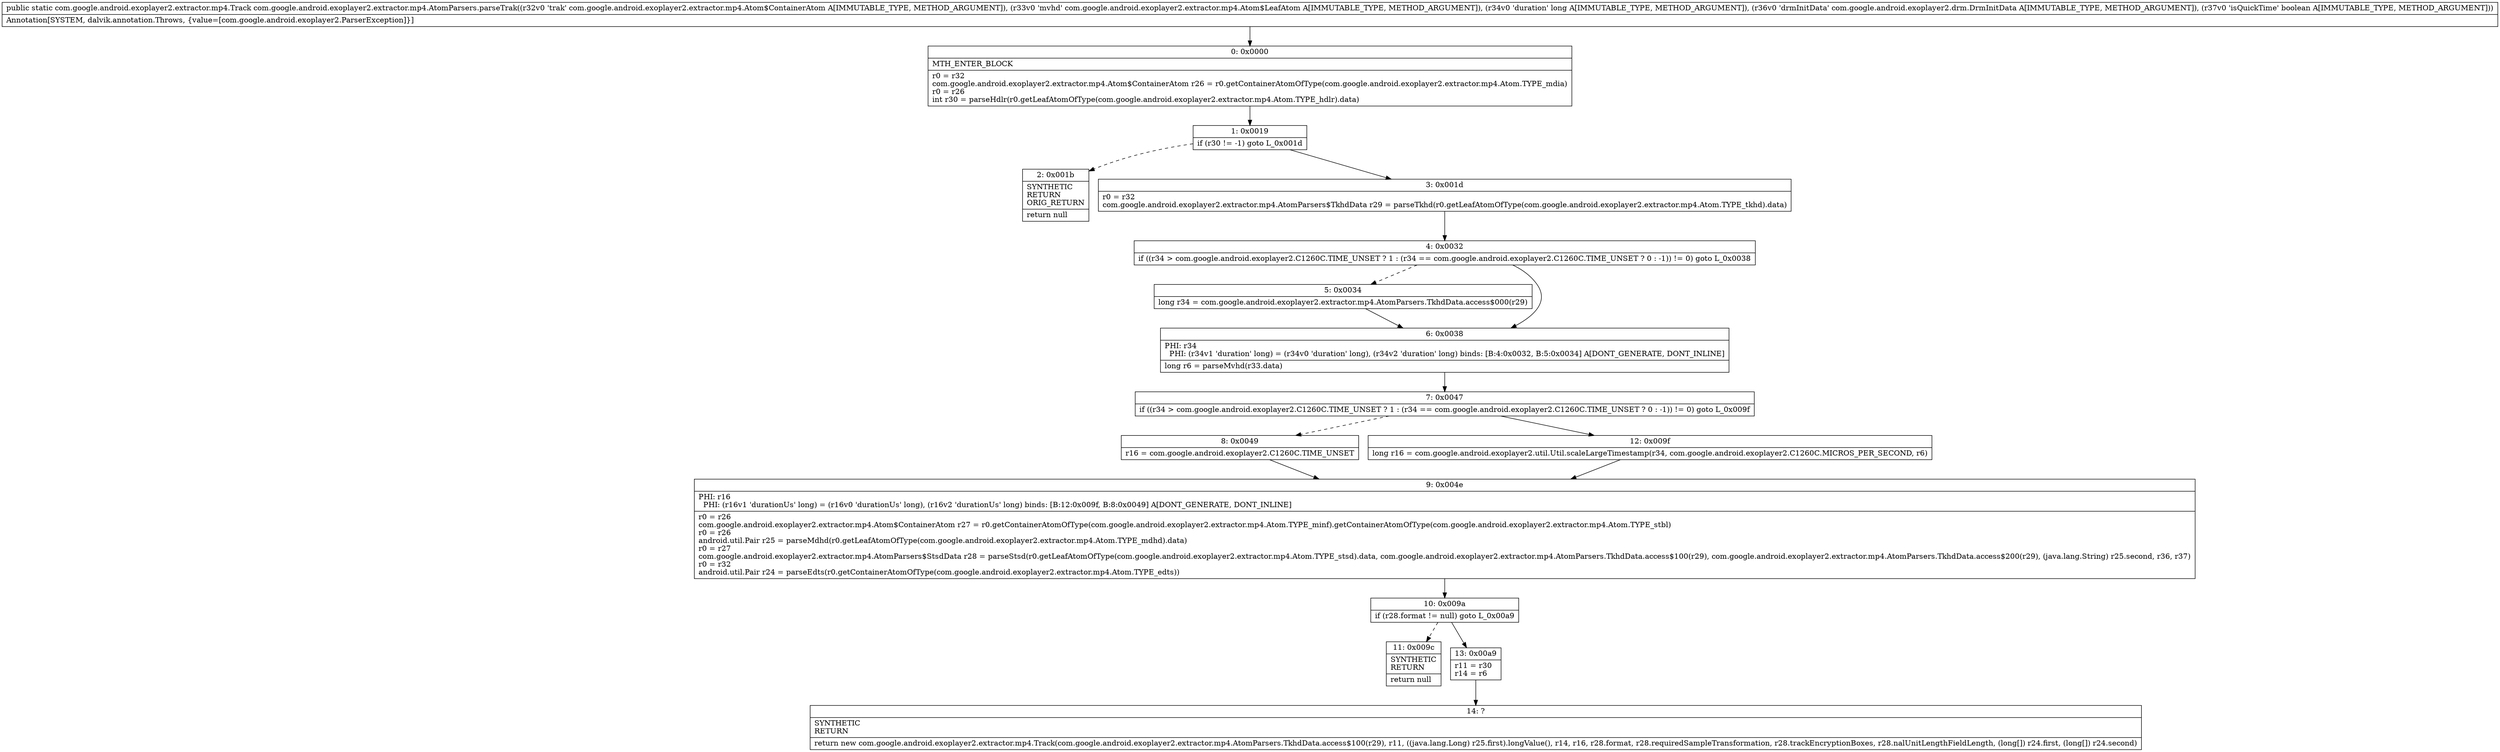 digraph "CFG forcom.google.android.exoplayer2.extractor.mp4.AtomParsers.parseTrak(Lcom\/google\/android\/exoplayer2\/extractor\/mp4\/Atom$ContainerAtom;Lcom\/google\/android\/exoplayer2\/extractor\/mp4\/Atom$LeafAtom;JLcom\/google\/android\/exoplayer2\/drm\/DrmInitData;Z)Lcom\/google\/android\/exoplayer2\/extractor\/mp4\/Track;" {
Node_0 [shape=record,label="{0\:\ 0x0000|MTH_ENTER_BLOCK\l|r0 = r32\lcom.google.android.exoplayer2.extractor.mp4.Atom$ContainerAtom r26 = r0.getContainerAtomOfType(com.google.android.exoplayer2.extractor.mp4.Atom.TYPE_mdia)\lr0 = r26\lint r30 = parseHdlr(r0.getLeafAtomOfType(com.google.android.exoplayer2.extractor.mp4.Atom.TYPE_hdlr).data)\l}"];
Node_1 [shape=record,label="{1\:\ 0x0019|if (r30 != \-1) goto L_0x001d\l}"];
Node_2 [shape=record,label="{2\:\ 0x001b|SYNTHETIC\lRETURN\lORIG_RETURN\l|return null\l}"];
Node_3 [shape=record,label="{3\:\ 0x001d|r0 = r32\lcom.google.android.exoplayer2.extractor.mp4.AtomParsers$TkhdData r29 = parseTkhd(r0.getLeafAtomOfType(com.google.android.exoplayer2.extractor.mp4.Atom.TYPE_tkhd).data)\l}"];
Node_4 [shape=record,label="{4\:\ 0x0032|if ((r34 \> com.google.android.exoplayer2.C1260C.TIME_UNSET ? 1 : (r34 == com.google.android.exoplayer2.C1260C.TIME_UNSET ? 0 : \-1)) != 0) goto L_0x0038\l}"];
Node_5 [shape=record,label="{5\:\ 0x0034|long r34 = com.google.android.exoplayer2.extractor.mp4.AtomParsers.TkhdData.access$000(r29)\l}"];
Node_6 [shape=record,label="{6\:\ 0x0038|PHI: r34 \l  PHI: (r34v1 'duration' long) = (r34v0 'duration' long), (r34v2 'duration' long) binds: [B:4:0x0032, B:5:0x0034] A[DONT_GENERATE, DONT_INLINE]\l|long r6 = parseMvhd(r33.data)\l}"];
Node_7 [shape=record,label="{7\:\ 0x0047|if ((r34 \> com.google.android.exoplayer2.C1260C.TIME_UNSET ? 1 : (r34 == com.google.android.exoplayer2.C1260C.TIME_UNSET ? 0 : \-1)) != 0) goto L_0x009f\l}"];
Node_8 [shape=record,label="{8\:\ 0x0049|r16 = com.google.android.exoplayer2.C1260C.TIME_UNSET\l}"];
Node_9 [shape=record,label="{9\:\ 0x004e|PHI: r16 \l  PHI: (r16v1 'durationUs' long) = (r16v0 'durationUs' long), (r16v2 'durationUs' long) binds: [B:12:0x009f, B:8:0x0049] A[DONT_GENERATE, DONT_INLINE]\l|r0 = r26\lcom.google.android.exoplayer2.extractor.mp4.Atom$ContainerAtom r27 = r0.getContainerAtomOfType(com.google.android.exoplayer2.extractor.mp4.Atom.TYPE_minf).getContainerAtomOfType(com.google.android.exoplayer2.extractor.mp4.Atom.TYPE_stbl)\lr0 = r26\landroid.util.Pair r25 = parseMdhd(r0.getLeafAtomOfType(com.google.android.exoplayer2.extractor.mp4.Atom.TYPE_mdhd).data)\lr0 = r27\lcom.google.android.exoplayer2.extractor.mp4.AtomParsers$StsdData r28 = parseStsd(r0.getLeafAtomOfType(com.google.android.exoplayer2.extractor.mp4.Atom.TYPE_stsd).data, com.google.android.exoplayer2.extractor.mp4.AtomParsers.TkhdData.access$100(r29), com.google.android.exoplayer2.extractor.mp4.AtomParsers.TkhdData.access$200(r29), (java.lang.String) r25.second, r36, r37)\lr0 = r32\landroid.util.Pair r24 = parseEdts(r0.getContainerAtomOfType(com.google.android.exoplayer2.extractor.mp4.Atom.TYPE_edts))\l}"];
Node_10 [shape=record,label="{10\:\ 0x009a|if (r28.format != null) goto L_0x00a9\l}"];
Node_11 [shape=record,label="{11\:\ 0x009c|SYNTHETIC\lRETURN\l|return null\l}"];
Node_12 [shape=record,label="{12\:\ 0x009f|long r16 = com.google.android.exoplayer2.util.Util.scaleLargeTimestamp(r34, com.google.android.exoplayer2.C1260C.MICROS_PER_SECOND, r6)\l}"];
Node_13 [shape=record,label="{13\:\ 0x00a9|r11 = r30\lr14 = r6\l}"];
Node_14 [shape=record,label="{14\:\ ?|SYNTHETIC\lRETURN\l|return new com.google.android.exoplayer2.extractor.mp4.Track(com.google.android.exoplayer2.extractor.mp4.AtomParsers.TkhdData.access$100(r29), r11, ((java.lang.Long) r25.first).longValue(), r14, r16, r28.format, r28.requiredSampleTransformation, r28.trackEncryptionBoxes, r28.nalUnitLengthFieldLength, (long[]) r24.first, (long[]) r24.second)\l}"];
MethodNode[shape=record,label="{public static com.google.android.exoplayer2.extractor.mp4.Track com.google.android.exoplayer2.extractor.mp4.AtomParsers.parseTrak((r32v0 'trak' com.google.android.exoplayer2.extractor.mp4.Atom$ContainerAtom A[IMMUTABLE_TYPE, METHOD_ARGUMENT]), (r33v0 'mvhd' com.google.android.exoplayer2.extractor.mp4.Atom$LeafAtom A[IMMUTABLE_TYPE, METHOD_ARGUMENT]), (r34v0 'duration' long A[IMMUTABLE_TYPE, METHOD_ARGUMENT]), (r36v0 'drmInitData' com.google.android.exoplayer2.drm.DrmInitData A[IMMUTABLE_TYPE, METHOD_ARGUMENT]), (r37v0 'isQuickTime' boolean A[IMMUTABLE_TYPE, METHOD_ARGUMENT]))  | Annotation[SYSTEM, dalvik.annotation.Throws, \{value=[com.google.android.exoplayer2.ParserException]\}]\l}"];
MethodNode -> Node_0;
Node_0 -> Node_1;
Node_1 -> Node_2[style=dashed];
Node_1 -> Node_3;
Node_3 -> Node_4;
Node_4 -> Node_5[style=dashed];
Node_4 -> Node_6;
Node_5 -> Node_6;
Node_6 -> Node_7;
Node_7 -> Node_8[style=dashed];
Node_7 -> Node_12;
Node_8 -> Node_9;
Node_9 -> Node_10;
Node_10 -> Node_11[style=dashed];
Node_10 -> Node_13;
Node_12 -> Node_9;
Node_13 -> Node_14;
}

